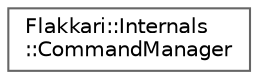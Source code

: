 digraph "Graphical Class Hierarchy"
{
 // LATEX_PDF_SIZE
  bgcolor="transparent";
  edge [fontname=Helvetica,fontsize=10,labelfontname=Helvetica,labelfontsize=10];
  node [fontname=Helvetica,fontsize=10,shape=box,height=0.2,width=0.4];
  rankdir="LR";
  Node0 [id="Node000000",label="Flakkari::Internals\l::CommandManager",height=0.2,width=0.4,color="grey40", fillcolor="white", style="filled",URL="$d5/d15/classFlakkari_1_1Internals_1_1CommandManager.html",tooltip=" "];
}
